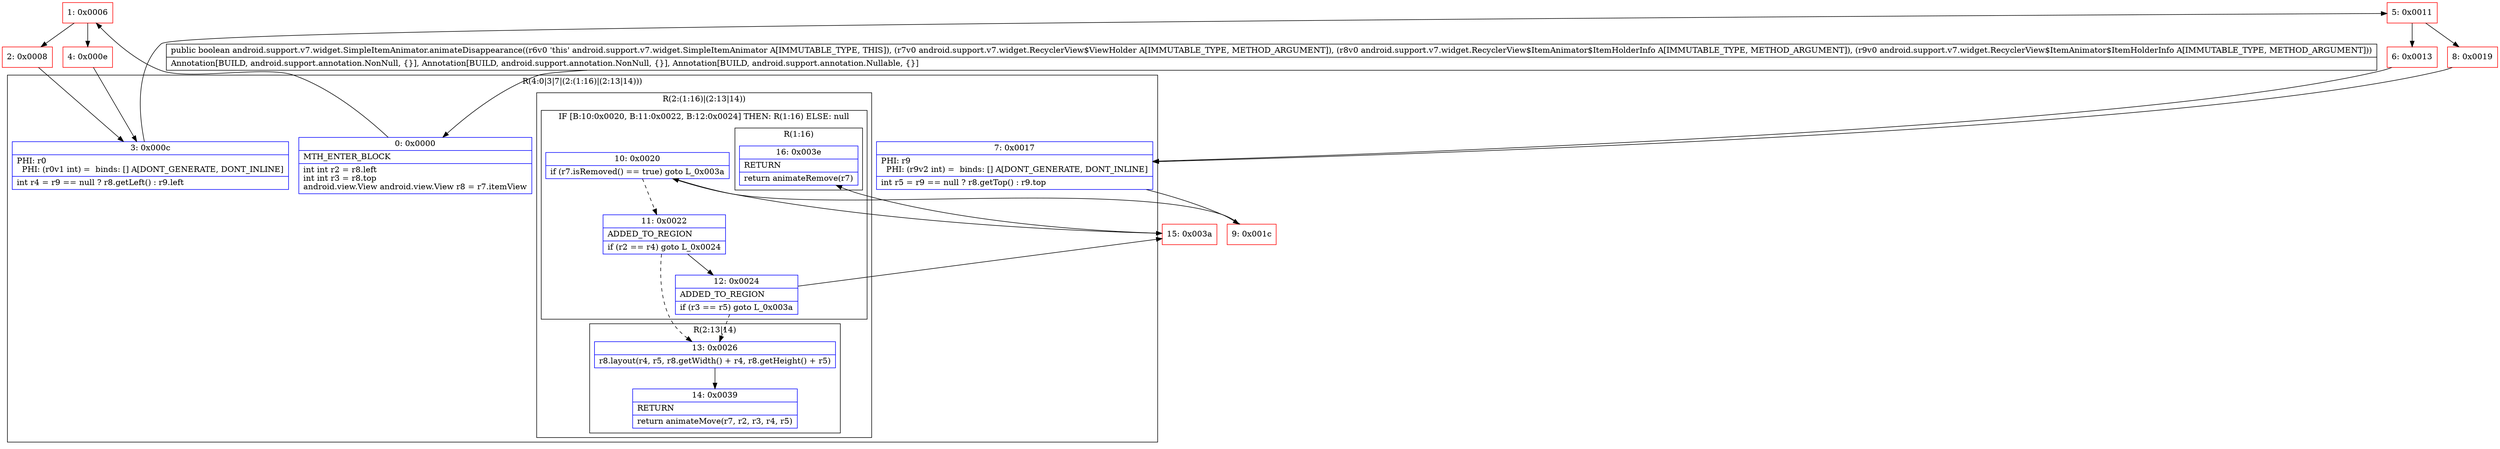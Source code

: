 digraph "CFG forandroid.support.v7.widget.SimpleItemAnimator.animateDisappearance(Landroid\/support\/v7\/widget\/RecyclerView$ViewHolder;Landroid\/support\/v7\/widget\/RecyclerView$ItemAnimator$ItemHolderInfo;Landroid\/support\/v7\/widget\/RecyclerView$ItemAnimator$ItemHolderInfo;)Z" {
subgraph cluster_Region_1467986047 {
label = "R(4:0|3|7|(2:(1:16)|(2:13|14)))";
node [shape=record,color=blue];
Node_0 [shape=record,label="{0\:\ 0x0000|MTH_ENTER_BLOCK\l|int int r2 = r8.left\lint int r3 = r8.top\landroid.view.View android.view.View r8 = r7.itemView\l}"];
Node_3 [shape=record,label="{3\:\ 0x000c|PHI: r0 \l  PHI: (r0v1 int) =  binds: [] A[DONT_GENERATE, DONT_INLINE]\l|int r4 = r9 == null ? r8.getLeft() : r9.left\l}"];
Node_7 [shape=record,label="{7\:\ 0x0017|PHI: r9 \l  PHI: (r9v2 int) =  binds: [] A[DONT_GENERATE, DONT_INLINE]\l|int r5 = r9 == null ? r8.getTop() : r9.top\l}"];
subgraph cluster_Region_113571461 {
label = "R(2:(1:16)|(2:13|14))";
node [shape=record,color=blue];
subgraph cluster_IfRegion_230903601 {
label = "IF [B:10:0x0020, B:11:0x0022, B:12:0x0024] THEN: R(1:16) ELSE: null";
node [shape=record,color=blue];
Node_10 [shape=record,label="{10\:\ 0x0020|if (r7.isRemoved() == true) goto L_0x003a\l}"];
Node_11 [shape=record,label="{11\:\ 0x0022|ADDED_TO_REGION\l|if (r2 == r4) goto L_0x0024\l}"];
Node_12 [shape=record,label="{12\:\ 0x0024|ADDED_TO_REGION\l|if (r3 == r5) goto L_0x003a\l}"];
subgraph cluster_Region_744553824 {
label = "R(1:16)";
node [shape=record,color=blue];
Node_16 [shape=record,label="{16\:\ 0x003e|RETURN\l|return animateRemove(r7)\l}"];
}
}
subgraph cluster_Region_1092130144 {
label = "R(2:13|14)";
node [shape=record,color=blue];
Node_13 [shape=record,label="{13\:\ 0x0026|r8.layout(r4, r5, r8.getWidth() + r4, r8.getHeight() + r5)\l}"];
Node_14 [shape=record,label="{14\:\ 0x0039|RETURN\l|return animateMove(r7, r2, r3, r4, r5)\l}"];
}
}
}
Node_1 [shape=record,color=red,label="{1\:\ 0x0006}"];
Node_2 [shape=record,color=red,label="{2\:\ 0x0008}"];
Node_4 [shape=record,color=red,label="{4\:\ 0x000e}"];
Node_5 [shape=record,color=red,label="{5\:\ 0x0011}"];
Node_6 [shape=record,color=red,label="{6\:\ 0x0013}"];
Node_8 [shape=record,color=red,label="{8\:\ 0x0019}"];
Node_9 [shape=record,color=red,label="{9\:\ 0x001c}"];
Node_15 [shape=record,color=red,label="{15\:\ 0x003a}"];
MethodNode[shape=record,label="{public boolean android.support.v7.widget.SimpleItemAnimator.animateDisappearance((r6v0 'this' android.support.v7.widget.SimpleItemAnimator A[IMMUTABLE_TYPE, THIS]), (r7v0 android.support.v7.widget.RecyclerView$ViewHolder A[IMMUTABLE_TYPE, METHOD_ARGUMENT]), (r8v0 android.support.v7.widget.RecyclerView$ItemAnimator$ItemHolderInfo A[IMMUTABLE_TYPE, METHOD_ARGUMENT]), (r9v0 android.support.v7.widget.RecyclerView$ItemAnimator$ItemHolderInfo A[IMMUTABLE_TYPE, METHOD_ARGUMENT]))  | Annotation[BUILD, android.support.annotation.NonNull, \{\}], Annotation[BUILD, android.support.annotation.NonNull, \{\}], Annotation[BUILD, android.support.annotation.Nullable, \{\}]\l}"];
MethodNode -> Node_0;
Node_0 -> Node_1;
Node_3 -> Node_5;
Node_7 -> Node_9;
Node_10 -> Node_11[style=dashed];
Node_10 -> Node_15;
Node_11 -> Node_12;
Node_11 -> Node_13[style=dashed];
Node_12 -> Node_13[style=dashed];
Node_12 -> Node_15;
Node_13 -> Node_14;
Node_1 -> Node_2;
Node_1 -> Node_4;
Node_2 -> Node_3;
Node_4 -> Node_3;
Node_5 -> Node_6;
Node_5 -> Node_8;
Node_6 -> Node_7;
Node_8 -> Node_7;
Node_9 -> Node_10;
Node_15 -> Node_16;
}

